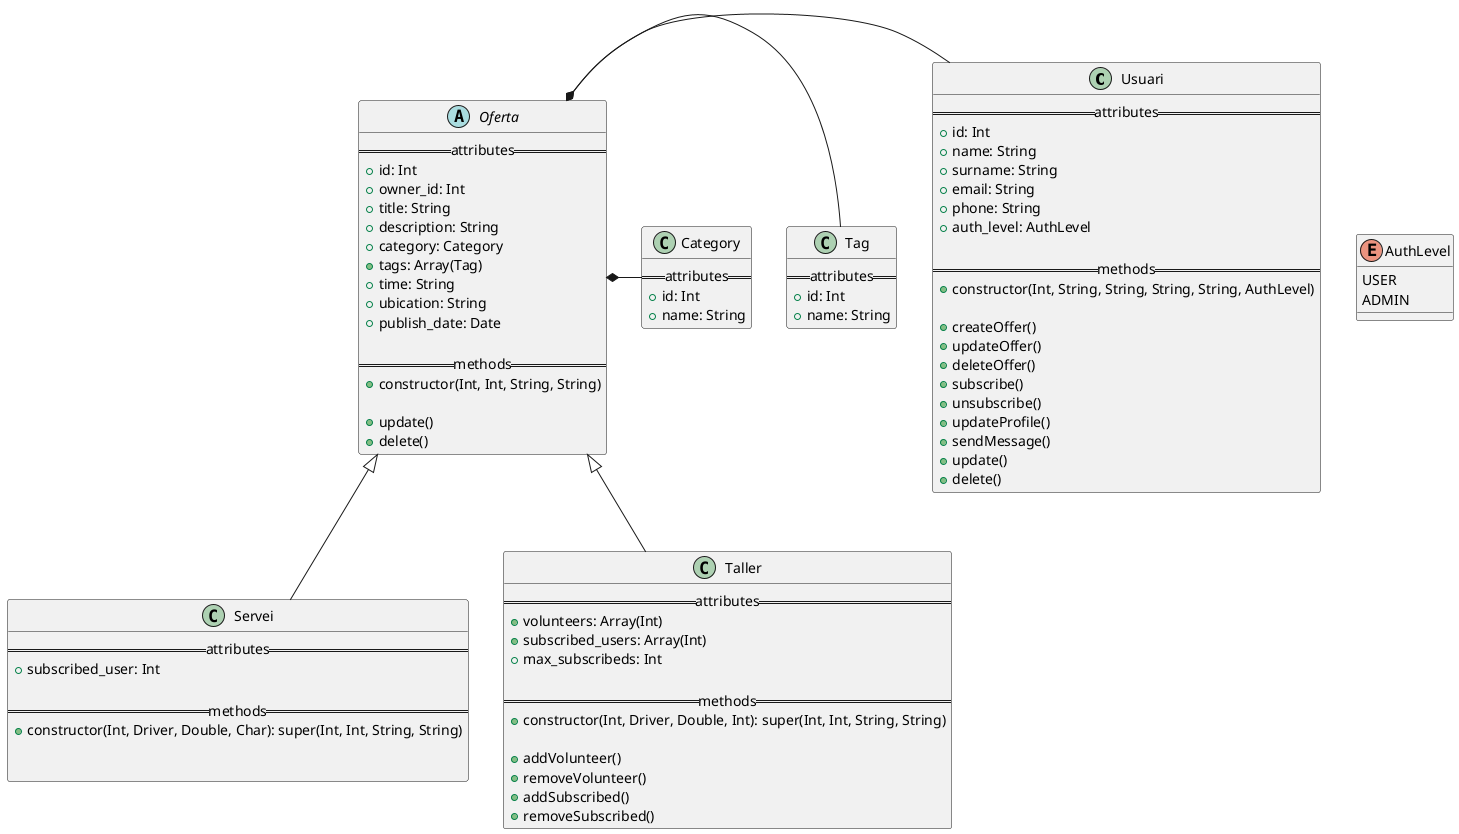 @startuml diagrama+clases

class Usuari {
  == attributes ==
  + id: Int
  + name: String
  + surname: String
  + email: String
  + phone: String
  + auth_level: AuthLevel

  == methods ==
  + constructor(Int, String, String, String, String, AuthLevel)

  + createOffer()
  + updateOffer()
  + deleteOffer()
  + subscribe()
  + unsubscribe()
  + updateProfile()
  + sendMessage()
  + update()
  + delete()
}

enum AuthLevel {
  USER
  ADMIN
}

class Category {
  == attributes ==
  + id: Int
  + name: String
}

class Tag {
  == attributes ==
  + id: Int
  + name: String
}

Abstract class Oferta {
  == attributes ==
  + id: Int 
  + owner_id: Int
  + title: String
  + description: String
  + category: Category
  + tags: Array(Tag)
  + time: String
  + ubication: String
  + publish_date: Date

  == methods ==
  + constructor(Int, Int, String, String)

  + update()
  + delete()
}

class Servei {
  == attributes ==
  + subscribed_user: Int

  == methods ==
  + constructor(Int, Driver, Double, Char): super(Int, Int, String, String)


}

class Taller {
  == attributes ==
  + volunteers: Array(Int)
  + subscribed_users: Array(Int)
  + max_subscribeds: Int

  == methods ==
  + constructor(Int, Driver, Double, Int): super(Int, Int, String, String)

  + addVolunteer()
  + removeVolunteer()
  + addSubscribed()
  + removeSubscribed()
}

Oferta <|-- Servei
Oferta <|-- Taller
Oferta *- Usuari
Oferta *- Tag
Oferta *- Category
@enduml